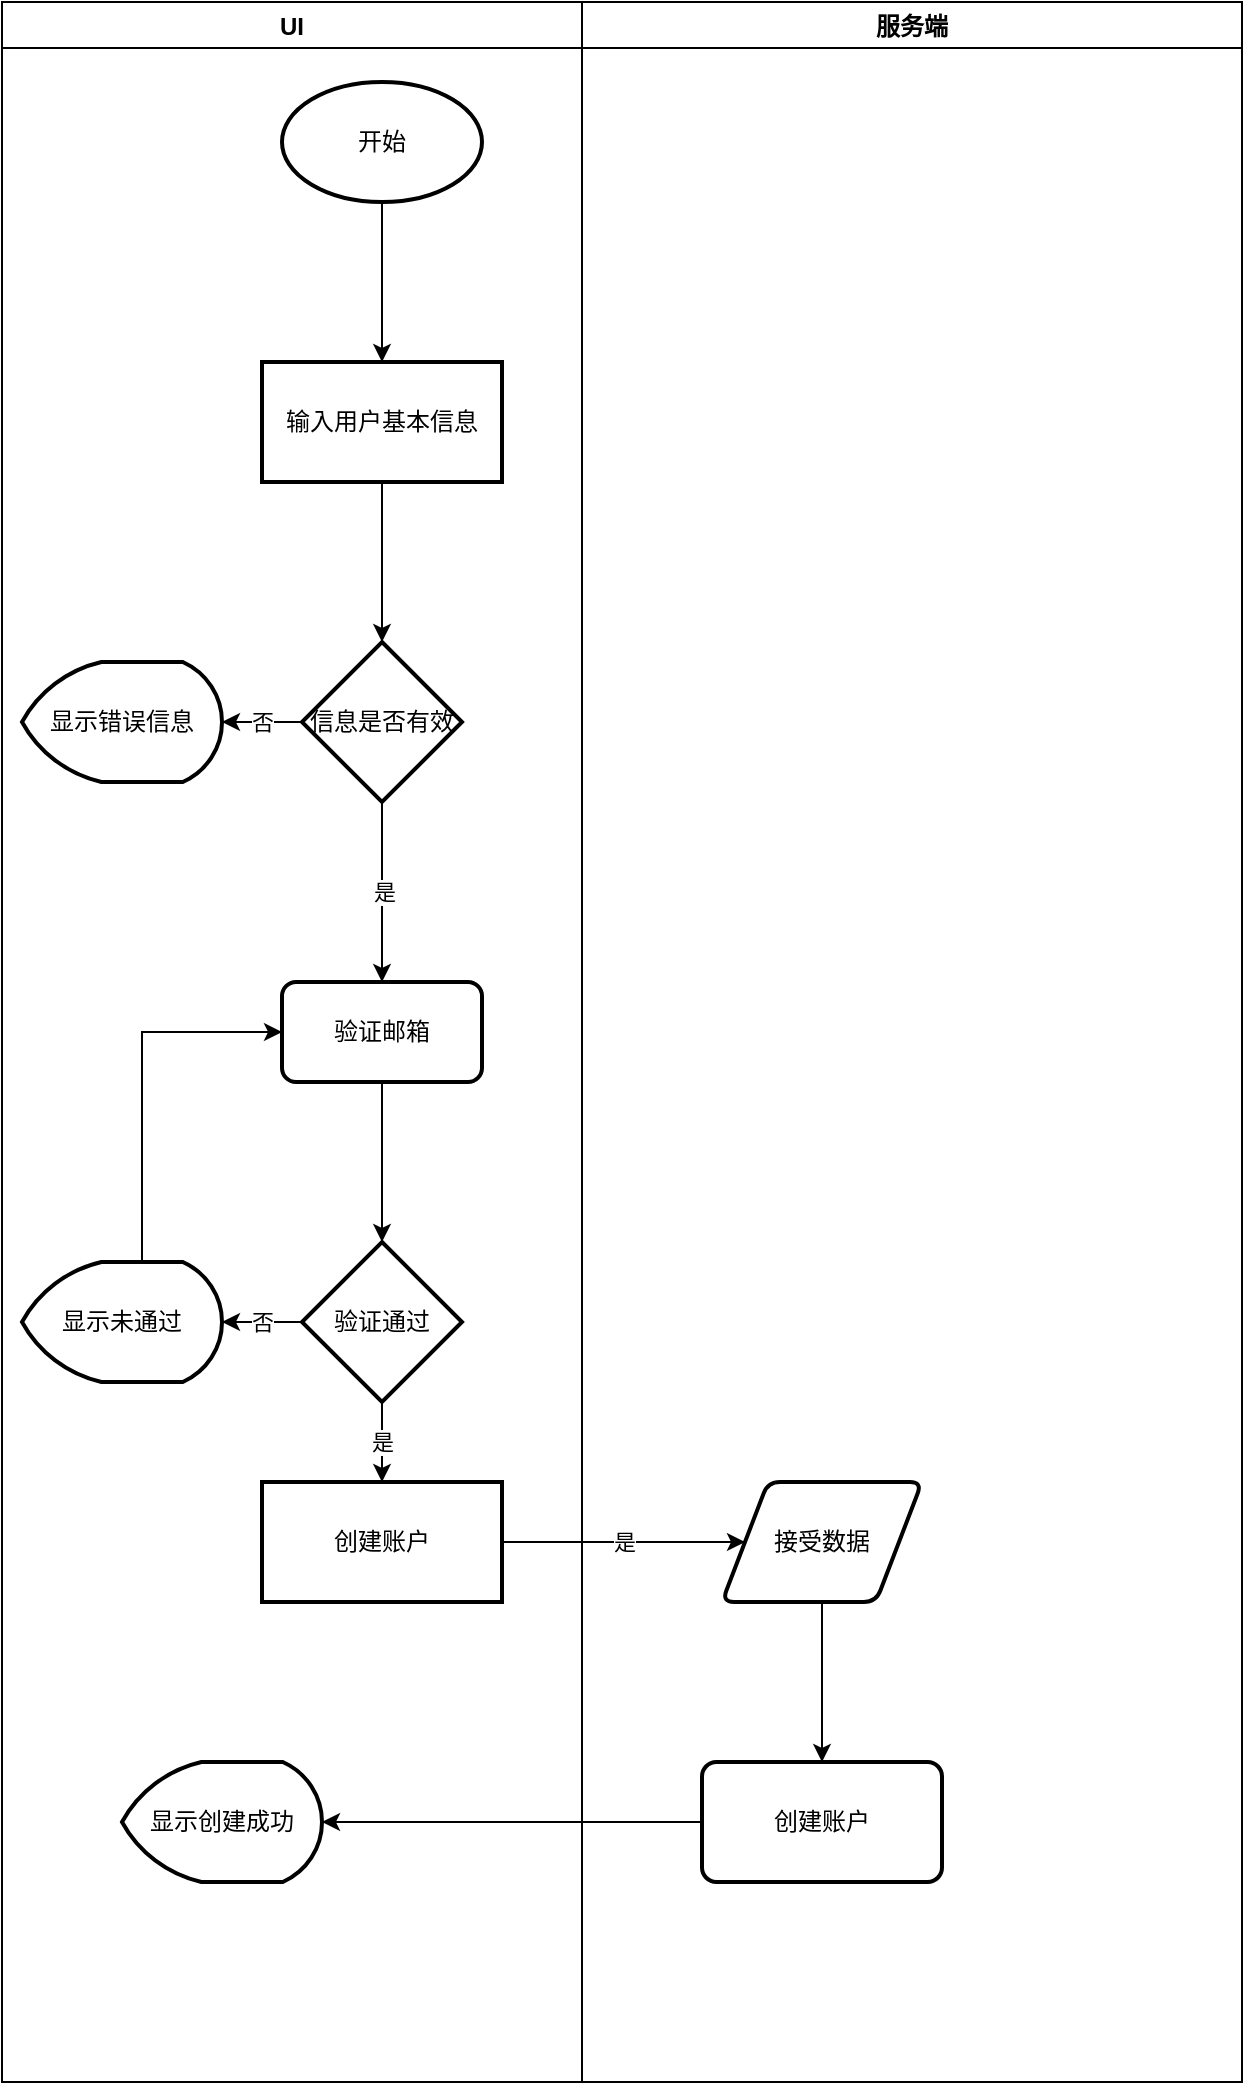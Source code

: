 <mxfile version="14.5.1" type="device" pages="2"><diagram id="5KB3rLdn6ifosvSMFltc" name="用户注册流程"><mxGraphModel dx="2105" dy="948" grid="1" gridSize="10" guides="1" tooltips="1" connect="1" arrows="1" fold="1" page="1" pageScale="1" pageWidth="827" pageHeight="1169" math="0" shadow="0"><root><mxCell id="ocMUJIK7WEEY5kcDxwzk-0"/><mxCell id="ocMUJIK7WEEY5kcDxwzk-1" parent="ocMUJIK7WEEY5kcDxwzk-0"/><mxCell id="LOIm23_uCvkOv4pLYDQl-9" value="UI" style="swimlane;" parent="ocMUJIK7WEEY5kcDxwzk-1" vertex="1"><mxGeometry x="-20" y="20" width="290" height="1040" as="geometry"/></mxCell><mxCell id="LOIm23_uCvkOv4pLYDQl-0" value="开始" style="strokeWidth=2;html=1;shape=mxgraph.flowchart.start_1;whiteSpace=wrap;" parent="LOIm23_uCvkOv4pLYDQl-9" vertex="1"><mxGeometry x="140" y="40" width="100" height="60" as="geometry"/></mxCell><mxCell id="LOIm23_uCvkOv4pLYDQl-1" value="输入用户基本信息" style="whiteSpace=wrap;html=1;strokeWidth=2;" parent="LOIm23_uCvkOv4pLYDQl-9" vertex="1"><mxGeometry x="130" y="180" width="120" height="60" as="geometry"/></mxCell><mxCell id="LOIm23_uCvkOv4pLYDQl-2" value="" style="edgeStyle=orthogonalEdgeStyle;rounded=0;orthogonalLoop=1;jettySize=auto;html=1;" parent="LOIm23_uCvkOv4pLYDQl-9" source="LOIm23_uCvkOv4pLYDQl-0" target="LOIm23_uCvkOv4pLYDQl-1" edge="1"><mxGeometry relative="1" as="geometry"/></mxCell><mxCell id="LOIm23_uCvkOv4pLYDQl-20" value="否" style="edgeStyle=orthogonalEdgeStyle;rounded=0;orthogonalLoop=1;jettySize=auto;html=1;exitX=0;exitY=0.5;exitDx=0;exitDy=0;entryX=1;entryY=0.5;entryDx=0;entryDy=0;entryPerimeter=0;" parent="LOIm23_uCvkOv4pLYDQl-9" source="LOIm23_uCvkOv4pLYDQl-3" target="LOIm23_uCvkOv4pLYDQl-19" edge="1"><mxGeometry relative="1" as="geometry"/></mxCell><mxCell id="LOIm23_uCvkOv4pLYDQl-3" value="信息是否有效" style="rhombus;whiteSpace=wrap;html=1;strokeWidth=2;" parent="LOIm23_uCvkOv4pLYDQl-9" vertex="1"><mxGeometry x="150" y="320" width="80" height="80" as="geometry"/></mxCell><mxCell id="LOIm23_uCvkOv4pLYDQl-4" value="" style="edgeStyle=orthogonalEdgeStyle;rounded=0;orthogonalLoop=1;jettySize=auto;html=1;" parent="LOIm23_uCvkOv4pLYDQl-9" source="LOIm23_uCvkOv4pLYDQl-1" target="LOIm23_uCvkOv4pLYDQl-3" edge="1"><mxGeometry relative="1" as="geometry"/></mxCell><mxCell id="LOIm23_uCvkOv4pLYDQl-19" value="显示错误信息" style="strokeWidth=2;html=1;shape=mxgraph.flowchart.display;whiteSpace=wrap;" parent="LOIm23_uCvkOv4pLYDQl-9" vertex="1"><mxGeometry x="10" y="330" width="100" height="60" as="geometry"/></mxCell><mxCell id="wPPndY8Owr8S_q1GUrb_-1" value="验证邮箱" style="rounded=1;whiteSpace=wrap;html=1;absoluteArcSize=1;arcSize=14;strokeWidth=2;" vertex="1" parent="LOIm23_uCvkOv4pLYDQl-9"><mxGeometry x="140" y="490" width="100" height="50" as="geometry"/></mxCell><mxCell id="wPPndY8Owr8S_q1GUrb_-7" style="edgeStyle=orthogonalEdgeStyle;rounded=0;orthogonalLoop=1;jettySize=auto;html=1;entryX=0;entryY=0.5;entryDx=0;entryDy=0;" edge="1" parent="LOIm23_uCvkOv4pLYDQl-9" source="wPPndY8Owr8S_q1GUrb_-2" target="wPPndY8Owr8S_q1GUrb_-1"><mxGeometry relative="1" as="geometry"><Array as="points"><mxPoint x="70" y="515"/></Array></mxGeometry></mxCell><mxCell id="wPPndY8Owr8S_q1GUrb_-2" value="显示未通过" style="strokeWidth=2;html=1;shape=mxgraph.flowchart.display;whiteSpace=wrap;" vertex="1" parent="LOIm23_uCvkOv4pLYDQl-9"><mxGeometry x="10" y="630" width="100" height="60" as="geometry"/></mxCell><mxCell id="wPPndY8Owr8S_q1GUrb_-4" value="创建账户" style="whiteSpace=wrap;html=1;strokeWidth=2;" vertex="1" parent="LOIm23_uCvkOv4pLYDQl-9"><mxGeometry x="130" y="740" width="120" height="60" as="geometry"/></mxCell><mxCell id="wPPndY8Owr8S_q1GUrb_-11" value="显示创建成功" style="strokeWidth=2;html=1;shape=mxgraph.flowchart.display;whiteSpace=wrap;" vertex="1" parent="LOIm23_uCvkOv4pLYDQl-9"><mxGeometry x="60" y="880" width="100" height="60" as="geometry"/></mxCell><mxCell id="LOIm23_uCvkOv4pLYDQl-10" value="服务端" style="swimlane;" parent="ocMUJIK7WEEY5kcDxwzk-1" vertex="1"><mxGeometry x="270" y="20" width="330" height="1040" as="geometry"/></mxCell><mxCell id="wPPndY8Owr8S_q1GUrb_-9" value="" style="edgeStyle=orthogonalEdgeStyle;rounded=0;orthogonalLoop=1;jettySize=auto;html=1;" edge="1" parent="LOIm23_uCvkOv4pLYDQl-10" source="LOIm23_uCvkOv4pLYDQl-17" target="wPPndY8Owr8S_q1GUrb_-8"><mxGeometry relative="1" as="geometry"/></mxCell><mxCell id="LOIm23_uCvkOv4pLYDQl-17" value="接受数据" style="shape=parallelogram;html=1;strokeWidth=2;perimeter=parallelogramPerimeter;whiteSpace=wrap;rounded=1;arcSize=12;size=0.23;" parent="LOIm23_uCvkOv4pLYDQl-10" vertex="1"><mxGeometry x="70" y="740" width="100" height="60" as="geometry"/></mxCell><mxCell id="wPPndY8Owr8S_q1GUrb_-8" value="创建账户" style="whiteSpace=wrap;html=1;rounded=1;strokeWidth=2;arcSize=12;" vertex="1" parent="LOIm23_uCvkOv4pLYDQl-10"><mxGeometry x="60" y="880" width="120" height="60" as="geometry"/></mxCell><mxCell id="LOIm23_uCvkOv4pLYDQl-12" value="是" style="edgeStyle=orthogonalEdgeStyle;rounded=0;orthogonalLoop=1;jettySize=auto;html=1;entryX=0;entryY=0.5;entryDx=0;entryDy=0;exitX=1;exitY=0.5;exitDx=0;exitDy=0;" parent="ocMUJIK7WEEY5kcDxwzk-1" source="wPPndY8Owr8S_q1GUrb_-4" target="LOIm23_uCvkOv4pLYDQl-17" edge="1"><mxGeometry relative="1" as="geometry"><mxPoint x="310" y="380" as="targetPoint"/></mxGeometry></mxCell><mxCell id="_Bwk4W1dPv8LQDXP5ekc-4" value="" style="edgeStyle=orthogonalEdgeStyle;rounded=0;orthogonalLoop=1;jettySize=auto;html=1;exitX=0.5;exitY=1;exitDx=0;exitDy=0;" parent="ocMUJIK7WEEY5kcDxwzk-1" source="wPPndY8Owr8S_q1GUrb_-1" target="_Bwk4W1dPv8LQDXP5ekc-3" edge="1"><mxGeometry relative="1" as="geometry"><mxPoint x="170" y="570.0" as="sourcePoint"/></mxGeometry></mxCell><mxCell id="_Bwk4W1dPv8LQDXP5ekc-1" value="是" style="edgeStyle=orthogonalEdgeStyle;rounded=0;orthogonalLoop=1;jettySize=auto;html=1;" parent="ocMUJIK7WEEY5kcDxwzk-1" source="LOIm23_uCvkOv4pLYDQl-3" edge="1"><mxGeometry relative="1" as="geometry"><mxPoint x="170" y="510.0" as="targetPoint"/></mxGeometry></mxCell><mxCell id="wPPndY8Owr8S_q1GUrb_-3" value="否" style="edgeStyle=orthogonalEdgeStyle;rounded=0;orthogonalLoop=1;jettySize=auto;html=1;exitX=0;exitY=0.5;exitDx=0;exitDy=0;entryX=1;entryY=0.5;entryDx=0;entryDy=0;entryPerimeter=0;" edge="1" parent="ocMUJIK7WEEY5kcDxwzk-1" source="_Bwk4W1dPv8LQDXP5ekc-3" target="wPPndY8Owr8S_q1GUrb_-2"><mxGeometry relative="1" as="geometry"/></mxCell><mxCell id="wPPndY8Owr8S_q1GUrb_-5" value="是" style="edgeStyle=orthogonalEdgeStyle;rounded=0;orthogonalLoop=1;jettySize=auto;html=1;" edge="1" parent="ocMUJIK7WEEY5kcDxwzk-1" source="_Bwk4W1dPv8LQDXP5ekc-3" target="wPPndY8Owr8S_q1GUrb_-4"><mxGeometry relative="1" as="geometry"/></mxCell><mxCell id="_Bwk4W1dPv8LQDXP5ekc-3" value="验证通过" style="rhombus;whiteSpace=wrap;html=1;strokeWidth=2;" parent="ocMUJIK7WEEY5kcDxwzk-1" vertex="1"><mxGeometry x="130" y="640" width="80" height="80" as="geometry"/></mxCell><mxCell id="wPPndY8Owr8S_q1GUrb_-10" style="edgeStyle=orthogonalEdgeStyle;rounded=0;orthogonalLoop=1;jettySize=auto;html=1;" edge="1" parent="ocMUJIK7WEEY5kcDxwzk-1" source="wPPndY8Owr8S_q1GUrb_-8"><mxGeometry relative="1" as="geometry"><mxPoint x="140" y="930" as="targetPoint"/></mxGeometry></mxCell></root></mxGraphModel></diagram><diagram id="DKwBAGBuVi-T0gvcEdXC" name="邮箱验证"><mxGraphModel dx="1086" dy="806" grid="1" gridSize="10" guides="1" tooltips="1" connect="1" arrows="1" fold="1" page="1" pageScale="1" pageWidth="827" pageHeight="1169" math="0" shadow="0"><root><mxCell id="tqPJN9nxnU0Ipai4t0vr-0"/><mxCell id="tqPJN9nxnU0Ipai4t0vr-1" parent="tqPJN9nxnU0Ipai4t0vr-0"/><mxCell id="yc6q0hJ-EiTFaNOUD5tE-0" value="UI" style="swimlane;" vertex="1" parent="tqPJN9nxnU0Ipai4t0vr-1"><mxGeometry x="90" y="80" width="210" height="620" as="geometry"/></mxCell><mxCell id="apcKZj3ma7J3dgfrZyZn-0" value="开始" style="strokeWidth=2;html=1;shape=mxgraph.flowchart.start_1;whiteSpace=wrap;" vertex="1" parent="yc6q0hJ-EiTFaNOUD5tE-0"><mxGeometry x="55" y="40" width="100" height="60" as="geometry"/></mxCell><mxCell id="jPSqfC8KvFhiPFcgC8OZ-4" value="输入验证码" style="whiteSpace=wrap;html=1;strokeWidth=2;" vertex="1" parent="yc6q0hJ-EiTFaNOUD5tE-0"><mxGeometry x="45" y="310" width="120" height="60" as="geometry"/></mxCell><mxCell id="jPSqfC8KvFhiPFcgC8OZ-10" value="结束" style="strokeWidth=2;html=1;shape=mxgraph.flowchart.terminator;whiteSpace=wrap;" vertex="1" parent="yc6q0hJ-EiTFaNOUD5tE-0"><mxGeometry x="55" y="550" width="100" height="60" as="geometry"/></mxCell><mxCell id="ITSEM8ibZQNMbovmlmPL-5" value="用户" style="swimlane;" vertex="1" parent="tqPJN9nxnU0Ipai4t0vr-1"><mxGeometry x="300" y="80" width="200" height="620" as="geometry"/></mxCell><mxCell id="jPSqfC8KvFhiPFcgC8OZ-2" value="收到验证码" style="whiteSpace=wrap;html=1;strokeWidth=2;" vertex="1" parent="ITSEM8ibZQNMbovmlmPL-5"><mxGeometry x="35" y="180" width="120" height="60" as="geometry"/></mxCell><mxCell id="jPSqfC8KvFhiPFcgC8OZ-3" value="" style="edgeStyle=orthogonalEdgeStyle;rounded=0;orthogonalLoop=1;jettySize=auto;html=1;" edge="1" parent="tqPJN9nxnU0Ipai4t0vr-1" source="jPSqfC8KvFhiPFcgC8OZ-0" target="jPSqfC8KvFhiPFcgC8OZ-2"><mxGeometry relative="1" as="geometry"/></mxCell><mxCell id="jPSqfC8KvFhiPFcgC8OZ-0" value="发送验证码到指定用户" style="whiteSpace=wrap;html=1;strokeWidth=2;" vertex="1" parent="tqPJN9nxnU0Ipai4t0vr-1"><mxGeometry x="135" y="260" width="120" height="60" as="geometry"/></mxCell><mxCell id="jPSqfC8KvFhiPFcgC8OZ-1" value="" style="edgeStyle=orthogonalEdgeStyle;rounded=0;orthogonalLoop=1;jettySize=auto;html=1;" edge="1" parent="tqPJN9nxnU0Ipai4t0vr-1" source="apcKZj3ma7J3dgfrZyZn-0" target="jPSqfC8KvFhiPFcgC8OZ-0"><mxGeometry relative="1" as="geometry"/></mxCell><mxCell id="jPSqfC8KvFhiPFcgC8OZ-5" value="" style="edgeStyle=orthogonalEdgeStyle;rounded=0;orthogonalLoop=1;jettySize=auto;html=1;entryX=1;entryY=0.5;entryDx=0;entryDy=0;" edge="1" parent="tqPJN9nxnU0Ipai4t0vr-1" source="jPSqfC8KvFhiPFcgC8OZ-2" target="jPSqfC8KvFhiPFcgC8OZ-4"><mxGeometry relative="1" as="geometry"><Array as="points"><mxPoint x="395" y="420"/></Array></mxGeometry></mxCell><mxCell id="jPSqfC8KvFhiPFcgC8OZ-8" value="否" style="edgeStyle=orthogonalEdgeStyle;rounded=0;orthogonalLoop=1;jettySize=auto;html=1;entryX=0;entryY=0.5;entryDx=0;entryDy=0;" edge="1" parent="tqPJN9nxnU0Ipai4t0vr-1" source="jPSqfC8KvFhiPFcgC8OZ-6" target="jPSqfC8KvFhiPFcgC8OZ-0"><mxGeometry relative="1" as="geometry"><Array as="points"><mxPoint x="115" y="560"/><mxPoint x="115" y="290"/></Array></mxGeometry></mxCell><mxCell id="jPSqfC8KvFhiPFcgC8OZ-11" value="是" style="edgeStyle=orthogonalEdgeStyle;rounded=0;orthogonalLoop=1;jettySize=auto;html=1;exitX=0.5;exitY=1;exitDx=0;exitDy=0;" edge="1" parent="tqPJN9nxnU0Ipai4t0vr-1" source="jPSqfC8KvFhiPFcgC8OZ-6" target="jPSqfC8KvFhiPFcgC8OZ-10"><mxGeometry relative="1" as="geometry"/></mxCell><mxCell id="jPSqfC8KvFhiPFcgC8OZ-6" value="是否有效" style="rhombus;whiteSpace=wrap;html=1;strokeWidth=2;" vertex="1" parent="tqPJN9nxnU0Ipai4t0vr-1"><mxGeometry x="155" y="520" width="80" height="80" as="geometry"/></mxCell><mxCell id="jPSqfC8KvFhiPFcgC8OZ-7" value="" style="edgeStyle=orthogonalEdgeStyle;rounded=0;orthogonalLoop=1;jettySize=auto;html=1;" edge="1" parent="tqPJN9nxnU0Ipai4t0vr-1" source="jPSqfC8KvFhiPFcgC8OZ-4" target="jPSqfC8KvFhiPFcgC8OZ-6"><mxGeometry relative="1" as="geometry"/></mxCell></root></mxGraphModel></diagram></mxfile>